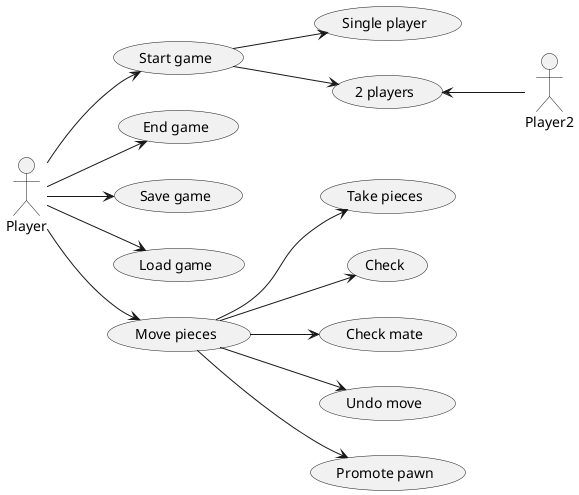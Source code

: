 @startuml playerUseCase
left to right direction
actor Player as p
actor Player2 as p2
usecase "Start game" as startGame
usecase "End game" as endGame
usecase "Save game" as saveGame
usecase "Load game" as loadGame
usecase "Move pieces" as movePieces
usecase "Take pieces" as takePieces
usecase "Check" as check
usecase "Check mate" as checkMate
usecase "Undo move" as undo
usecase "Promote pawn" as promote
usecase "Single player" as sp
usecase "2 players" as 2p
p --> startGame
startGame --> sp
startGame --> 2p
2p <-- p2
p --> saveGame
p --> loadGame
p --> movePieces
movePieces --> takePieces
movePieces --> check
movePieces --> checkMate
movePieces --> promote
movePieces --> undo
p --> endGame
@enduml